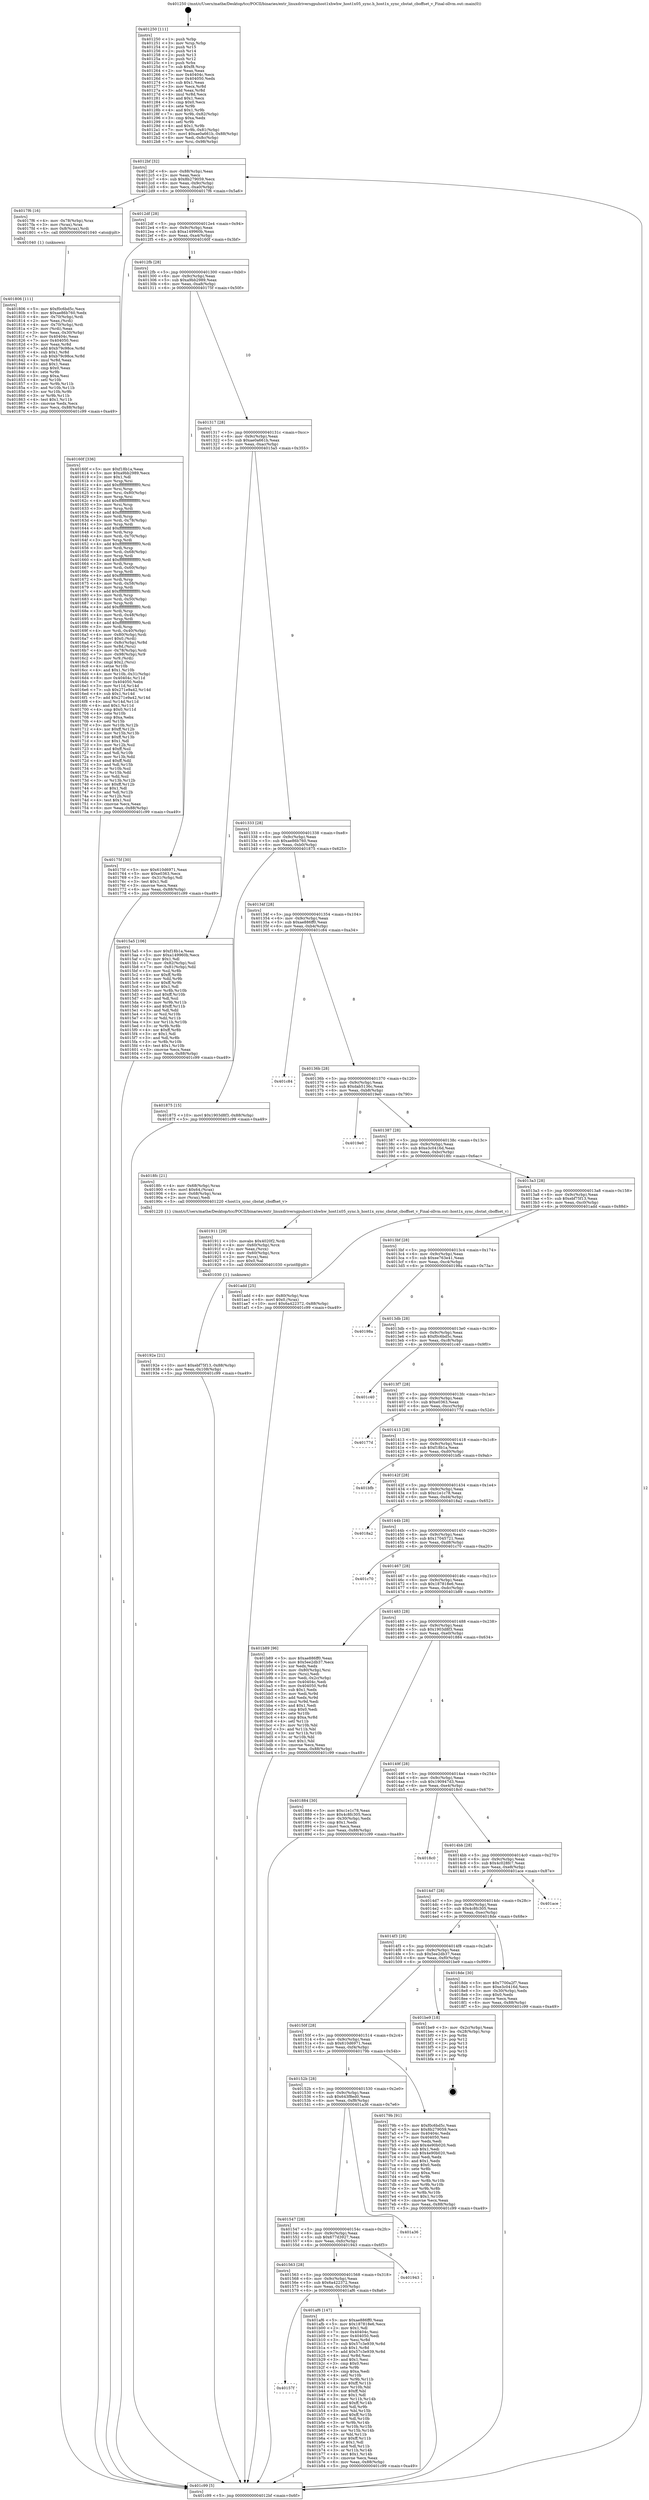 digraph "0x401250" {
  label = "0x401250 (/mnt/c/Users/mathe/Desktop/tcc/POCII/binaries/extr_linuxdriversgpuhost1xhwhw_host1x05_sync.h_host1x_sync_cbstat_cboffset_v_Final-ollvm.out::main(0))"
  labelloc = "t"
  node[shape=record]

  Entry [label="",width=0.3,height=0.3,shape=circle,fillcolor=black,style=filled]
  "0x4012bf" [label="{
     0x4012bf [32]\l
     | [instrs]\l
     &nbsp;&nbsp;0x4012bf \<+6\>: mov -0x88(%rbp),%eax\l
     &nbsp;&nbsp;0x4012c5 \<+2\>: mov %eax,%ecx\l
     &nbsp;&nbsp;0x4012c7 \<+6\>: sub $0x8b279059,%ecx\l
     &nbsp;&nbsp;0x4012cd \<+6\>: mov %eax,-0x9c(%rbp)\l
     &nbsp;&nbsp;0x4012d3 \<+6\>: mov %ecx,-0xa0(%rbp)\l
     &nbsp;&nbsp;0x4012d9 \<+6\>: je 00000000004017f6 \<main+0x5a6\>\l
  }"]
  "0x4017f6" [label="{
     0x4017f6 [16]\l
     | [instrs]\l
     &nbsp;&nbsp;0x4017f6 \<+4\>: mov -0x78(%rbp),%rax\l
     &nbsp;&nbsp;0x4017fa \<+3\>: mov (%rax),%rax\l
     &nbsp;&nbsp;0x4017fd \<+4\>: mov 0x8(%rax),%rdi\l
     &nbsp;&nbsp;0x401801 \<+5\>: call 0000000000401040 \<atoi@plt\>\l
     | [calls]\l
     &nbsp;&nbsp;0x401040 \{1\} (unknown)\l
  }"]
  "0x4012df" [label="{
     0x4012df [28]\l
     | [instrs]\l
     &nbsp;&nbsp;0x4012df \<+5\>: jmp 00000000004012e4 \<main+0x94\>\l
     &nbsp;&nbsp;0x4012e4 \<+6\>: mov -0x9c(%rbp),%eax\l
     &nbsp;&nbsp;0x4012ea \<+5\>: sub $0xa149960b,%eax\l
     &nbsp;&nbsp;0x4012ef \<+6\>: mov %eax,-0xa4(%rbp)\l
     &nbsp;&nbsp;0x4012f5 \<+6\>: je 000000000040160f \<main+0x3bf\>\l
  }"]
  Exit [label="",width=0.3,height=0.3,shape=circle,fillcolor=black,style=filled,peripheries=2]
  "0x40160f" [label="{
     0x40160f [336]\l
     | [instrs]\l
     &nbsp;&nbsp;0x40160f \<+5\>: mov $0xf18b1a,%eax\l
     &nbsp;&nbsp;0x401614 \<+5\>: mov $0xa9bb2989,%ecx\l
     &nbsp;&nbsp;0x401619 \<+2\>: mov $0x1,%dl\l
     &nbsp;&nbsp;0x40161b \<+3\>: mov %rsp,%rsi\l
     &nbsp;&nbsp;0x40161e \<+4\>: add $0xfffffffffffffff0,%rsi\l
     &nbsp;&nbsp;0x401622 \<+3\>: mov %rsi,%rsp\l
     &nbsp;&nbsp;0x401625 \<+4\>: mov %rsi,-0x80(%rbp)\l
     &nbsp;&nbsp;0x401629 \<+3\>: mov %rsp,%rsi\l
     &nbsp;&nbsp;0x40162c \<+4\>: add $0xfffffffffffffff0,%rsi\l
     &nbsp;&nbsp;0x401630 \<+3\>: mov %rsi,%rsp\l
     &nbsp;&nbsp;0x401633 \<+3\>: mov %rsp,%rdi\l
     &nbsp;&nbsp;0x401636 \<+4\>: add $0xfffffffffffffff0,%rdi\l
     &nbsp;&nbsp;0x40163a \<+3\>: mov %rdi,%rsp\l
     &nbsp;&nbsp;0x40163d \<+4\>: mov %rdi,-0x78(%rbp)\l
     &nbsp;&nbsp;0x401641 \<+3\>: mov %rsp,%rdi\l
     &nbsp;&nbsp;0x401644 \<+4\>: add $0xfffffffffffffff0,%rdi\l
     &nbsp;&nbsp;0x401648 \<+3\>: mov %rdi,%rsp\l
     &nbsp;&nbsp;0x40164b \<+4\>: mov %rdi,-0x70(%rbp)\l
     &nbsp;&nbsp;0x40164f \<+3\>: mov %rsp,%rdi\l
     &nbsp;&nbsp;0x401652 \<+4\>: add $0xfffffffffffffff0,%rdi\l
     &nbsp;&nbsp;0x401656 \<+3\>: mov %rdi,%rsp\l
     &nbsp;&nbsp;0x401659 \<+4\>: mov %rdi,-0x68(%rbp)\l
     &nbsp;&nbsp;0x40165d \<+3\>: mov %rsp,%rdi\l
     &nbsp;&nbsp;0x401660 \<+4\>: add $0xfffffffffffffff0,%rdi\l
     &nbsp;&nbsp;0x401664 \<+3\>: mov %rdi,%rsp\l
     &nbsp;&nbsp;0x401667 \<+4\>: mov %rdi,-0x60(%rbp)\l
     &nbsp;&nbsp;0x40166b \<+3\>: mov %rsp,%rdi\l
     &nbsp;&nbsp;0x40166e \<+4\>: add $0xfffffffffffffff0,%rdi\l
     &nbsp;&nbsp;0x401672 \<+3\>: mov %rdi,%rsp\l
     &nbsp;&nbsp;0x401675 \<+4\>: mov %rdi,-0x58(%rbp)\l
     &nbsp;&nbsp;0x401679 \<+3\>: mov %rsp,%rdi\l
     &nbsp;&nbsp;0x40167c \<+4\>: add $0xfffffffffffffff0,%rdi\l
     &nbsp;&nbsp;0x401680 \<+3\>: mov %rdi,%rsp\l
     &nbsp;&nbsp;0x401683 \<+4\>: mov %rdi,-0x50(%rbp)\l
     &nbsp;&nbsp;0x401687 \<+3\>: mov %rsp,%rdi\l
     &nbsp;&nbsp;0x40168a \<+4\>: add $0xfffffffffffffff0,%rdi\l
     &nbsp;&nbsp;0x40168e \<+3\>: mov %rdi,%rsp\l
     &nbsp;&nbsp;0x401691 \<+4\>: mov %rdi,-0x48(%rbp)\l
     &nbsp;&nbsp;0x401695 \<+3\>: mov %rsp,%rdi\l
     &nbsp;&nbsp;0x401698 \<+4\>: add $0xfffffffffffffff0,%rdi\l
     &nbsp;&nbsp;0x40169c \<+3\>: mov %rdi,%rsp\l
     &nbsp;&nbsp;0x40169f \<+4\>: mov %rdi,-0x40(%rbp)\l
     &nbsp;&nbsp;0x4016a3 \<+4\>: mov -0x80(%rbp),%rdi\l
     &nbsp;&nbsp;0x4016a7 \<+6\>: movl $0x0,(%rdi)\l
     &nbsp;&nbsp;0x4016ad \<+7\>: mov -0x8c(%rbp),%r8d\l
     &nbsp;&nbsp;0x4016b4 \<+3\>: mov %r8d,(%rsi)\l
     &nbsp;&nbsp;0x4016b7 \<+4\>: mov -0x78(%rbp),%rdi\l
     &nbsp;&nbsp;0x4016bb \<+7\>: mov -0x98(%rbp),%r9\l
     &nbsp;&nbsp;0x4016c2 \<+3\>: mov %r9,(%rdi)\l
     &nbsp;&nbsp;0x4016c5 \<+3\>: cmpl $0x2,(%rsi)\l
     &nbsp;&nbsp;0x4016c8 \<+4\>: setne %r10b\l
     &nbsp;&nbsp;0x4016cc \<+4\>: and $0x1,%r10b\l
     &nbsp;&nbsp;0x4016d0 \<+4\>: mov %r10b,-0x31(%rbp)\l
     &nbsp;&nbsp;0x4016d4 \<+8\>: mov 0x40404c,%r11d\l
     &nbsp;&nbsp;0x4016dc \<+7\>: mov 0x404050,%ebx\l
     &nbsp;&nbsp;0x4016e3 \<+3\>: mov %r11d,%r14d\l
     &nbsp;&nbsp;0x4016e6 \<+7\>: sub $0x271e9a42,%r14d\l
     &nbsp;&nbsp;0x4016ed \<+4\>: sub $0x1,%r14d\l
     &nbsp;&nbsp;0x4016f1 \<+7\>: add $0x271e9a42,%r14d\l
     &nbsp;&nbsp;0x4016f8 \<+4\>: imul %r14d,%r11d\l
     &nbsp;&nbsp;0x4016fc \<+4\>: and $0x1,%r11d\l
     &nbsp;&nbsp;0x401700 \<+4\>: cmp $0x0,%r11d\l
     &nbsp;&nbsp;0x401704 \<+4\>: sete %r10b\l
     &nbsp;&nbsp;0x401708 \<+3\>: cmp $0xa,%ebx\l
     &nbsp;&nbsp;0x40170b \<+4\>: setl %r15b\l
     &nbsp;&nbsp;0x40170f \<+3\>: mov %r10b,%r12b\l
     &nbsp;&nbsp;0x401712 \<+4\>: xor $0xff,%r12b\l
     &nbsp;&nbsp;0x401716 \<+3\>: mov %r15b,%r13b\l
     &nbsp;&nbsp;0x401719 \<+4\>: xor $0xff,%r13b\l
     &nbsp;&nbsp;0x40171d \<+3\>: xor $0x1,%dl\l
     &nbsp;&nbsp;0x401720 \<+3\>: mov %r12b,%sil\l
     &nbsp;&nbsp;0x401723 \<+4\>: and $0xff,%sil\l
     &nbsp;&nbsp;0x401727 \<+3\>: and %dl,%r10b\l
     &nbsp;&nbsp;0x40172a \<+3\>: mov %r13b,%dil\l
     &nbsp;&nbsp;0x40172d \<+4\>: and $0xff,%dil\l
     &nbsp;&nbsp;0x401731 \<+3\>: and %dl,%r15b\l
     &nbsp;&nbsp;0x401734 \<+3\>: or %r10b,%sil\l
     &nbsp;&nbsp;0x401737 \<+3\>: or %r15b,%dil\l
     &nbsp;&nbsp;0x40173a \<+3\>: xor %dil,%sil\l
     &nbsp;&nbsp;0x40173d \<+3\>: or %r13b,%r12b\l
     &nbsp;&nbsp;0x401740 \<+4\>: xor $0xff,%r12b\l
     &nbsp;&nbsp;0x401744 \<+3\>: or $0x1,%dl\l
     &nbsp;&nbsp;0x401747 \<+3\>: and %dl,%r12b\l
     &nbsp;&nbsp;0x40174a \<+3\>: or %r12b,%sil\l
     &nbsp;&nbsp;0x40174d \<+4\>: test $0x1,%sil\l
     &nbsp;&nbsp;0x401751 \<+3\>: cmovne %ecx,%eax\l
     &nbsp;&nbsp;0x401754 \<+6\>: mov %eax,-0x88(%rbp)\l
     &nbsp;&nbsp;0x40175a \<+5\>: jmp 0000000000401c99 \<main+0xa49\>\l
  }"]
  "0x4012fb" [label="{
     0x4012fb [28]\l
     | [instrs]\l
     &nbsp;&nbsp;0x4012fb \<+5\>: jmp 0000000000401300 \<main+0xb0\>\l
     &nbsp;&nbsp;0x401300 \<+6\>: mov -0x9c(%rbp),%eax\l
     &nbsp;&nbsp;0x401306 \<+5\>: sub $0xa9bb2989,%eax\l
     &nbsp;&nbsp;0x40130b \<+6\>: mov %eax,-0xa8(%rbp)\l
     &nbsp;&nbsp;0x401311 \<+6\>: je 000000000040175f \<main+0x50f\>\l
  }"]
  "0x40157f" [label="{
     0x40157f\l
  }", style=dashed]
  "0x40175f" [label="{
     0x40175f [30]\l
     | [instrs]\l
     &nbsp;&nbsp;0x40175f \<+5\>: mov $0x610d6971,%eax\l
     &nbsp;&nbsp;0x401764 \<+5\>: mov $0xe0363,%ecx\l
     &nbsp;&nbsp;0x401769 \<+3\>: mov -0x31(%rbp),%dl\l
     &nbsp;&nbsp;0x40176c \<+3\>: test $0x1,%dl\l
     &nbsp;&nbsp;0x40176f \<+3\>: cmovne %ecx,%eax\l
     &nbsp;&nbsp;0x401772 \<+6\>: mov %eax,-0x88(%rbp)\l
     &nbsp;&nbsp;0x401778 \<+5\>: jmp 0000000000401c99 \<main+0xa49\>\l
  }"]
  "0x401317" [label="{
     0x401317 [28]\l
     | [instrs]\l
     &nbsp;&nbsp;0x401317 \<+5\>: jmp 000000000040131c \<main+0xcc\>\l
     &nbsp;&nbsp;0x40131c \<+6\>: mov -0x9c(%rbp),%eax\l
     &nbsp;&nbsp;0x401322 \<+5\>: sub $0xae0a661b,%eax\l
     &nbsp;&nbsp;0x401327 \<+6\>: mov %eax,-0xac(%rbp)\l
     &nbsp;&nbsp;0x40132d \<+6\>: je 00000000004015a5 \<main+0x355\>\l
  }"]
  "0x401af6" [label="{
     0x401af6 [147]\l
     | [instrs]\l
     &nbsp;&nbsp;0x401af6 \<+5\>: mov $0xae886ff0,%eax\l
     &nbsp;&nbsp;0x401afb \<+5\>: mov $0x187818e6,%ecx\l
     &nbsp;&nbsp;0x401b00 \<+2\>: mov $0x1,%dl\l
     &nbsp;&nbsp;0x401b02 \<+7\>: mov 0x40404c,%esi\l
     &nbsp;&nbsp;0x401b09 \<+7\>: mov 0x404050,%edi\l
     &nbsp;&nbsp;0x401b10 \<+3\>: mov %esi,%r8d\l
     &nbsp;&nbsp;0x401b13 \<+7\>: sub $0x57c3e939,%r8d\l
     &nbsp;&nbsp;0x401b1a \<+4\>: sub $0x1,%r8d\l
     &nbsp;&nbsp;0x401b1e \<+7\>: add $0x57c3e939,%r8d\l
     &nbsp;&nbsp;0x401b25 \<+4\>: imul %r8d,%esi\l
     &nbsp;&nbsp;0x401b29 \<+3\>: and $0x1,%esi\l
     &nbsp;&nbsp;0x401b2c \<+3\>: cmp $0x0,%esi\l
     &nbsp;&nbsp;0x401b2f \<+4\>: sete %r9b\l
     &nbsp;&nbsp;0x401b33 \<+3\>: cmp $0xa,%edi\l
     &nbsp;&nbsp;0x401b36 \<+4\>: setl %r10b\l
     &nbsp;&nbsp;0x401b3a \<+3\>: mov %r9b,%r11b\l
     &nbsp;&nbsp;0x401b3d \<+4\>: xor $0xff,%r11b\l
     &nbsp;&nbsp;0x401b41 \<+3\>: mov %r10b,%bl\l
     &nbsp;&nbsp;0x401b44 \<+3\>: xor $0xff,%bl\l
     &nbsp;&nbsp;0x401b47 \<+3\>: xor $0x1,%dl\l
     &nbsp;&nbsp;0x401b4a \<+3\>: mov %r11b,%r14b\l
     &nbsp;&nbsp;0x401b4d \<+4\>: and $0xff,%r14b\l
     &nbsp;&nbsp;0x401b51 \<+3\>: and %dl,%r9b\l
     &nbsp;&nbsp;0x401b54 \<+3\>: mov %bl,%r15b\l
     &nbsp;&nbsp;0x401b57 \<+4\>: and $0xff,%r15b\l
     &nbsp;&nbsp;0x401b5b \<+3\>: and %dl,%r10b\l
     &nbsp;&nbsp;0x401b5e \<+3\>: or %r9b,%r14b\l
     &nbsp;&nbsp;0x401b61 \<+3\>: or %r10b,%r15b\l
     &nbsp;&nbsp;0x401b64 \<+3\>: xor %r15b,%r14b\l
     &nbsp;&nbsp;0x401b67 \<+3\>: or %bl,%r11b\l
     &nbsp;&nbsp;0x401b6a \<+4\>: xor $0xff,%r11b\l
     &nbsp;&nbsp;0x401b6e \<+3\>: or $0x1,%dl\l
     &nbsp;&nbsp;0x401b71 \<+3\>: and %dl,%r11b\l
     &nbsp;&nbsp;0x401b74 \<+3\>: or %r11b,%r14b\l
     &nbsp;&nbsp;0x401b77 \<+4\>: test $0x1,%r14b\l
     &nbsp;&nbsp;0x401b7b \<+3\>: cmovne %ecx,%eax\l
     &nbsp;&nbsp;0x401b7e \<+6\>: mov %eax,-0x88(%rbp)\l
     &nbsp;&nbsp;0x401b84 \<+5\>: jmp 0000000000401c99 \<main+0xa49\>\l
  }"]
  "0x4015a5" [label="{
     0x4015a5 [106]\l
     | [instrs]\l
     &nbsp;&nbsp;0x4015a5 \<+5\>: mov $0xf18b1a,%eax\l
     &nbsp;&nbsp;0x4015aa \<+5\>: mov $0xa149960b,%ecx\l
     &nbsp;&nbsp;0x4015af \<+2\>: mov $0x1,%dl\l
     &nbsp;&nbsp;0x4015b1 \<+7\>: mov -0x82(%rbp),%sil\l
     &nbsp;&nbsp;0x4015b8 \<+7\>: mov -0x81(%rbp),%dil\l
     &nbsp;&nbsp;0x4015bf \<+3\>: mov %sil,%r8b\l
     &nbsp;&nbsp;0x4015c2 \<+4\>: xor $0xff,%r8b\l
     &nbsp;&nbsp;0x4015c6 \<+3\>: mov %dil,%r9b\l
     &nbsp;&nbsp;0x4015c9 \<+4\>: xor $0xff,%r9b\l
     &nbsp;&nbsp;0x4015cd \<+3\>: xor $0x1,%dl\l
     &nbsp;&nbsp;0x4015d0 \<+3\>: mov %r8b,%r10b\l
     &nbsp;&nbsp;0x4015d3 \<+4\>: and $0xff,%r10b\l
     &nbsp;&nbsp;0x4015d7 \<+3\>: and %dl,%sil\l
     &nbsp;&nbsp;0x4015da \<+3\>: mov %r9b,%r11b\l
     &nbsp;&nbsp;0x4015dd \<+4\>: and $0xff,%r11b\l
     &nbsp;&nbsp;0x4015e1 \<+3\>: and %dl,%dil\l
     &nbsp;&nbsp;0x4015e4 \<+3\>: or %sil,%r10b\l
     &nbsp;&nbsp;0x4015e7 \<+3\>: or %dil,%r11b\l
     &nbsp;&nbsp;0x4015ea \<+3\>: xor %r11b,%r10b\l
     &nbsp;&nbsp;0x4015ed \<+3\>: or %r9b,%r8b\l
     &nbsp;&nbsp;0x4015f0 \<+4\>: xor $0xff,%r8b\l
     &nbsp;&nbsp;0x4015f4 \<+3\>: or $0x1,%dl\l
     &nbsp;&nbsp;0x4015f7 \<+3\>: and %dl,%r8b\l
     &nbsp;&nbsp;0x4015fa \<+3\>: or %r8b,%r10b\l
     &nbsp;&nbsp;0x4015fd \<+4\>: test $0x1,%r10b\l
     &nbsp;&nbsp;0x401601 \<+3\>: cmovne %ecx,%eax\l
     &nbsp;&nbsp;0x401604 \<+6\>: mov %eax,-0x88(%rbp)\l
     &nbsp;&nbsp;0x40160a \<+5\>: jmp 0000000000401c99 \<main+0xa49\>\l
  }"]
  "0x401333" [label="{
     0x401333 [28]\l
     | [instrs]\l
     &nbsp;&nbsp;0x401333 \<+5\>: jmp 0000000000401338 \<main+0xe8\>\l
     &nbsp;&nbsp;0x401338 \<+6\>: mov -0x9c(%rbp),%eax\l
     &nbsp;&nbsp;0x40133e \<+5\>: sub $0xae86b760,%eax\l
     &nbsp;&nbsp;0x401343 \<+6\>: mov %eax,-0xb0(%rbp)\l
     &nbsp;&nbsp;0x401349 \<+6\>: je 0000000000401875 \<main+0x625\>\l
  }"]
  "0x401c99" [label="{
     0x401c99 [5]\l
     | [instrs]\l
     &nbsp;&nbsp;0x401c99 \<+5\>: jmp 00000000004012bf \<main+0x6f\>\l
  }"]
  "0x401250" [label="{
     0x401250 [111]\l
     | [instrs]\l
     &nbsp;&nbsp;0x401250 \<+1\>: push %rbp\l
     &nbsp;&nbsp;0x401251 \<+3\>: mov %rsp,%rbp\l
     &nbsp;&nbsp;0x401254 \<+2\>: push %r15\l
     &nbsp;&nbsp;0x401256 \<+2\>: push %r14\l
     &nbsp;&nbsp;0x401258 \<+2\>: push %r13\l
     &nbsp;&nbsp;0x40125a \<+2\>: push %r12\l
     &nbsp;&nbsp;0x40125c \<+1\>: push %rbx\l
     &nbsp;&nbsp;0x40125d \<+7\>: sub $0xf8,%rsp\l
     &nbsp;&nbsp;0x401264 \<+2\>: xor %eax,%eax\l
     &nbsp;&nbsp;0x401266 \<+7\>: mov 0x40404c,%ecx\l
     &nbsp;&nbsp;0x40126d \<+7\>: mov 0x404050,%edx\l
     &nbsp;&nbsp;0x401274 \<+3\>: sub $0x1,%eax\l
     &nbsp;&nbsp;0x401277 \<+3\>: mov %ecx,%r8d\l
     &nbsp;&nbsp;0x40127a \<+3\>: add %eax,%r8d\l
     &nbsp;&nbsp;0x40127d \<+4\>: imul %r8d,%ecx\l
     &nbsp;&nbsp;0x401281 \<+3\>: and $0x1,%ecx\l
     &nbsp;&nbsp;0x401284 \<+3\>: cmp $0x0,%ecx\l
     &nbsp;&nbsp;0x401287 \<+4\>: sete %r9b\l
     &nbsp;&nbsp;0x40128b \<+4\>: and $0x1,%r9b\l
     &nbsp;&nbsp;0x40128f \<+7\>: mov %r9b,-0x82(%rbp)\l
     &nbsp;&nbsp;0x401296 \<+3\>: cmp $0xa,%edx\l
     &nbsp;&nbsp;0x401299 \<+4\>: setl %r9b\l
     &nbsp;&nbsp;0x40129d \<+4\>: and $0x1,%r9b\l
     &nbsp;&nbsp;0x4012a1 \<+7\>: mov %r9b,-0x81(%rbp)\l
     &nbsp;&nbsp;0x4012a8 \<+10\>: movl $0xae0a661b,-0x88(%rbp)\l
     &nbsp;&nbsp;0x4012b2 \<+6\>: mov %edi,-0x8c(%rbp)\l
     &nbsp;&nbsp;0x4012b8 \<+7\>: mov %rsi,-0x98(%rbp)\l
  }"]
  "0x401563" [label="{
     0x401563 [28]\l
     | [instrs]\l
     &nbsp;&nbsp;0x401563 \<+5\>: jmp 0000000000401568 \<main+0x318\>\l
     &nbsp;&nbsp;0x401568 \<+6\>: mov -0x9c(%rbp),%eax\l
     &nbsp;&nbsp;0x40156e \<+5\>: sub $0x6a422372,%eax\l
     &nbsp;&nbsp;0x401573 \<+6\>: mov %eax,-0x100(%rbp)\l
     &nbsp;&nbsp;0x401579 \<+6\>: je 0000000000401af6 \<main+0x8a6\>\l
  }"]
  "0x401943" [label="{
     0x401943\l
  }", style=dashed]
  "0x401875" [label="{
     0x401875 [15]\l
     | [instrs]\l
     &nbsp;&nbsp;0x401875 \<+10\>: movl $0x1903d8f3,-0x88(%rbp)\l
     &nbsp;&nbsp;0x40187f \<+5\>: jmp 0000000000401c99 \<main+0xa49\>\l
  }"]
  "0x40134f" [label="{
     0x40134f [28]\l
     | [instrs]\l
     &nbsp;&nbsp;0x40134f \<+5\>: jmp 0000000000401354 \<main+0x104\>\l
     &nbsp;&nbsp;0x401354 \<+6\>: mov -0x9c(%rbp),%eax\l
     &nbsp;&nbsp;0x40135a \<+5\>: sub $0xae886ff0,%eax\l
     &nbsp;&nbsp;0x40135f \<+6\>: mov %eax,-0xb4(%rbp)\l
     &nbsp;&nbsp;0x401365 \<+6\>: je 0000000000401c84 \<main+0xa34\>\l
  }"]
  "0x401547" [label="{
     0x401547 [28]\l
     | [instrs]\l
     &nbsp;&nbsp;0x401547 \<+5\>: jmp 000000000040154c \<main+0x2fc\>\l
     &nbsp;&nbsp;0x40154c \<+6\>: mov -0x9c(%rbp),%eax\l
     &nbsp;&nbsp;0x401552 \<+5\>: sub $0x677d3927,%eax\l
     &nbsp;&nbsp;0x401557 \<+6\>: mov %eax,-0xfc(%rbp)\l
     &nbsp;&nbsp;0x40155d \<+6\>: je 0000000000401943 \<main+0x6f3\>\l
  }"]
  "0x401c84" [label="{
     0x401c84\l
  }", style=dashed]
  "0x40136b" [label="{
     0x40136b [28]\l
     | [instrs]\l
     &nbsp;&nbsp;0x40136b \<+5\>: jmp 0000000000401370 \<main+0x120\>\l
     &nbsp;&nbsp;0x401370 \<+6\>: mov -0x9c(%rbp),%eax\l
     &nbsp;&nbsp;0x401376 \<+5\>: sub $0xdab5136c,%eax\l
     &nbsp;&nbsp;0x40137b \<+6\>: mov %eax,-0xb8(%rbp)\l
     &nbsp;&nbsp;0x401381 \<+6\>: je 00000000004019e0 \<main+0x790\>\l
  }"]
  "0x401a36" [label="{
     0x401a36\l
  }", style=dashed]
  "0x4019e0" [label="{
     0x4019e0\l
  }", style=dashed]
  "0x401387" [label="{
     0x401387 [28]\l
     | [instrs]\l
     &nbsp;&nbsp;0x401387 \<+5\>: jmp 000000000040138c \<main+0x13c\>\l
     &nbsp;&nbsp;0x40138c \<+6\>: mov -0x9c(%rbp),%eax\l
     &nbsp;&nbsp;0x401392 \<+5\>: sub $0xe3c0416d,%eax\l
     &nbsp;&nbsp;0x401397 \<+6\>: mov %eax,-0xbc(%rbp)\l
     &nbsp;&nbsp;0x40139d \<+6\>: je 00000000004018fc \<main+0x6ac\>\l
  }"]
  "0x40192e" [label="{
     0x40192e [21]\l
     | [instrs]\l
     &nbsp;&nbsp;0x40192e \<+10\>: movl $0xebf75f13,-0x88(%rbp)\l
     &nbsp;&nbsp;0x401938 \<+6\>: mov %eax,-0x108(%rbp)\l
     &nbsp;&nbsp;0x40193e \<+5\>: jmp 0000000000401c99 \<main+0xa49\>\l
  }"]
  "0x4018fc" [label="{
     0x4018fc [21]\l
     | [instrs]\l
     &nbsp;&nbsp;0x4018fc \<+4\>: mov -0x68(%rbp),%rax\l
     &nbsp;&nbsp;0x401900 \<+6\>: movl $0x64,(%rax)\l
     &nbsp;&nbsp;0x401906 \<+4\>: mov -0x68(%rbp),%rax\l
     &nbsp;&nbsp;0x40190a \<+2\>: mov (%rax),%edi\l
     &nbsp;&nbsp;0x40190c \<+5\>: call 0000000000401220 \<host1x_sync_cbstat_cboffset_v\>\l
     | [calls]\l
     &nbsp;&nbsp;0x401220 \{1\} (/mnt/c/Users/mathe/Desktop/tcc/POCII/binaries/extr_linuxdriversgpuhost1xhwhw_host1x05_sync.h_host1x_sync_cbstat_cboffset_v_Final-ollvm.out::host1x_sync_cbstat_cboffset_v)\l
  }"]
  "0x4013a3" [label="{
     0x4013a3 [28]\l
     | [instrs]\l
     &nbsp;&nbsp;0x4013a3 \<+5\>: jmp 00000000004013a8 \<main+0x158\>\l
     &nbsp;&nbsp;0x4013a8 \<+6\>: mov -0x9c(%rbp),%eax\l
     &nbsp;&nbsp;0x4013ae \<+5\>: sub $0xebf75f13,%eax\l
     &nbsp;&nbsp;0x4013b3 \<+6\>: mov %eax,-0xc0(%rbp)\l
     &nbsp;&nbsp;0x4013b9 \<+6\>: je 0000000000401add \<main+0x88d\>\l
  }"]
  "0x401911" [label="{
     0x401911 [29]\l
     | [instrs]\l
     &nbsp;&nbsp;0x401911 \<+10\>: movabs $0x4020f2,%rdi\l
     &nbsp;&nbsp;0x40191b \<+4\>: mov -0x60(%rbp),%rcx\l
     &nbsp;&nbsp;0x40191f \<+2\>: mov %eax,(%rcx)\l
     &nbsp;&nbsp;0x401921 \<+4\>: mov -0x60(%rbp),%rcx\l
     &nbsp;&nbsp;0x401925 \<+2\>: mov (%rcx),%esi\l
     &nbsp;&nbsp;0x401927 \<+2\>: mov $0x0,%al\l
     &nbsp;&nbsp;0x401929 \<+5\>: call 0000000000401030 \<printf@plt\>\l
     | [calls]\l
     &nbsp;&nbsp;0x401030 \{1\} (unknown)\l
  }"]
  "0x401add" [label="{
     0x401add [25]\l
     | [instrs]\l
     &nbsp;&nbsp;0x401add \<+4\>: mov -0x80(%rbp),%rax\l
     &nbsp;&nbsp;0x401ae1 \<+6\>: movl $0x0,(%rax)\l
     &nbsp;&nbsp;0x401ae7 \<+10\>: movl $0x6a422372,-0x88(%rbp)\l
     &nbsp;&nbsp;0x401af1 \<+5\>: jmp 0000000000401c99 \<main+0xa49\>\l
  }"]
  "0x4013bf" [label="{
     0x4013bf [28]\l
     | [instrs]\l
     &nbsp;&nbsp;0x4013bf \<+5\>: jmp 00000000004013c4 \<main+0x174\>\l
     &nbsp;&nbsp;0x4013c4 \<+6\>: mov -0x9c(%rbp),%eax\l
     &nbsp;&nbsp;0x4013ca \<+5\>: sub $0xee763e41,%eax\l
     &nbsp;&nbsp;0x4013cf \<+6\>: mov %eax,-0xc4(%rbp)\l
     &nbsp;&nbsp;0x4013d5 \<+6\>: je 000000000040198a \<main+0x73a\>\l
  }"]
  "0x401806" [label="{
     0x401806 [111]\l
     | [instrs]\l
     &nbsp;&nbsp;0x401806 \<+5\>: mov $0xf0c6bd5c,%ecx\l
     &nbsp;&nbsp;0x40180b \<+5\>: mov $0xae86b760,%edx\l
     &nbsp;&nbsp;0x401810 \<+4\>: mov -0x70(%rbp),%rdi\l
     &nbsp;&nbsp;0x401814 \<+2\>: mov %eax,(%rdi)\l
     &nbsp;&nbsp;0x401816 \<+4\>: mov -0x70(%rbp),%rdi\l
     &nbsp;&nbsp;0x40181a \<+2\>: mov (%rdi),%eax\l
     &nbsp;&nbsp;0x40181c \<+3\>: mov %eax,-0x30(%rbp)\l
     &nbsp;&nbsp;0x40181f \<+7\>: mov 0x40404c,%eax\l
     &nbsp;&nbsp;0x401826 \<+7\>: mov 0x404050,%esi\l
     &nbsp;&nbsp;0x40182d \<+3\>: mov %eax,%r8d\l
     &nbsp;&nbsp;0x401830 \<+7\>: add $0xb79c98ce,%r8d\l
     &nbsp;&nbsp;0x401837 \<+4\>: sub $0x1,%r8d\l
     &nbsp;&nbsp;0x40183b \<+7\>: sub $0xb79c98ce,%r8d\l
     &nbsp;&nbsp;0x401842 \<+4\>: imul %r8d,%eax\l
     &nbsp;&nbsp;0x401846 \<+3\>: and $0x1,%eax\l
     &nbsp;&nbsp;0x401849 \<+3\>: cmp $0x0,%eax\l
     &nbsp;&nbsp;0x40184c \<+4\>: sete %r9b\l
     &nbsp;&nbsp;0x401850 \<+3\>: cmp $0xa,%esi\l
     &nbsp;&nbsp;0x401853 \<+4\>: setl %r10b\l
     &nbsp;&nbsp;0x401857 \<+3\>: mov %r9b,%r11b\l
     &nbsp;&nbsp;0x40185a \<+3\>: and %r10b,%r11b\l
     &nbsp;&nbsp;0x40185d \<+3\>: xor %r10b,%r9b\l
     &nbsp;&nbsp;0x401860 \<+3\>: or %r9b,%r11b\l
     &nbsp;&nbsp;0x401863 \<+4\>: test $0x1,%r11b\l
     &nbsp;&nbsp;0x401867 \<+3\>: cmovne %edx,%ecx\l
     &nbsp;&nbsp;0x40186a \<+6\>: mov %ecx,-0x88(%rbp)\l
     &nbsp;&nbsp;0x401870 \<+5\>: jmp 0000000000401c99 \<main+0xa49\>\l
  }"]
  "0x40198a" [label="{
     0x40198a\l
  }", style=dashed]
  "0x4013db" [label="{
     0x4013db [28]\l
     | [instrs]\l
     &nbsp;&nbsp;0x4013db \<+5\>: jmp 00000000004013e0 \<main+0x190\>\l
     &nbsp;&nbsp;0x4013e0 \<+6\>: mov -0x9c(%rbp),%eax\l
     &nbsp;&nbsp;0x4013e6 \<+5\>: sub $0xf0c6bd5c,%eax\l
     &nbsp;&nbsp;0x4013eb \<+6\>: mov %eax,-0xc8(%rbp)\l
     &nbsp;&nbsp;0x4013f1 \<+6\>: je 0000000000401c40 \<main+0x9f0\>\l
  }"]
  "0x40152b" [label="{
     0x40152b [28]\l
     | [instrs]\l
     &nbsp;&nbsp;0x40152b \<+5\>: jmp 0000000000401530 \<main+0x2e0\>\l
     &nbsp;&nbsp;0x401530 \<+6\>: mov -0x9c(%rbp),%eax\l
     &nbsp;&nbsp;0x401536 \<+5\>: sub $0x643f8ed0,%eax\l
     &nbsp;&nbsp;0x40153b \<+6\>: mov %eax,-0xf8(%rbp)\l
     &nbsp;&nbsp;0x401541 \<+6\>: je 0000000000401a36 \<main+0x7e6\>\l
  }"]
  "0x401c40" [label="{
     0x401c40\l
  }", style=dashed]
  "0x4013f7" [label="{
     0x4013f7 [28]\l
     | [instrs]\l
     &nbsp;&nbsp;0x4013f7 \<+5\>: jmp 00000000004013fc \<main+0x1ac\>\l
     &nbsp;&nbsp;0x4013fc \<+6\>: mov -0x9c(%rbp),%eax\l
     &nbsp;&nbsp;0x401402 \<+5\>: sub $0xe0363,%eax\l
     &nbsp;&nbsp;0x401407 \<+6\>: mov %eax,-0xcc(%rbp)\l
     &nbsp;&nbsp;0x40140d \<+6\>: je 000000000040177d \<main+0x52d\>\l
  }"]
  "0x40179b" [label="{
     0x40179b [91]\l
     | [instrs]\l
     &nbsp;&nbsp;0x40179b \<+5\>: mov $0xf0c6bd5c,%eax\l
     &nbsp;&nbsp;0x4017a0 \<+5\>: mov $0x8b279059,%ecx\l
     &nbsp;&nbsp;0x4017a5 \<+7\>: mov 0x40404c,%edx\l
     &nbsp;&nbsp;0x4017ac \<+7\>: mov 0x404050,%esi\l
     &nbsp;&nbsp;0x4017b3 \<+2\>: mov %edx,%edi\l
     &nbsp;&nbsp;0x4017b5 \<+6\>: add $0x4e90b020,%edi\l
     &nbsp;&nbsp;0x4017bb \<+3\>: sub $0x1,%edi\l
     &nbsp;&nbsp;0x4017be \<+6\>: sub $0x4e90b020,%edi\l
     &nbsp;&nbsp;0x4017c4 \<+3\>: imul %edi,%edx\l
     &nbsp;&nbsp;0x4017c7 \<+3\>: and $0x1,%edx\l
     &nbsp;&nbsp;0x4017ca \<+3\>: cmp $0x0,%edx\l
     &nbsp;&nbsp;0x4017cd \<+4\>: sete %r8b\l
     &nbsp;&nbsp;0x4017d1 \<+3\>: cmp $0xa,%esi\l
     &nbsp;&nbsp;0x4017d4 \<+4\>: setl %r9b\l
     &nbsp;&nbsp;0x4017d8 \<+3\>: mov %r8b,%r10b\l
     &nbsp;&nbsp;0x4017db \<+3\>: and %r9b,%r10b\l
     &nbsp;&nbsp;0x4017de \<+3\>: xor %r9b,%r8b\l
     &nbsp;&nbsp;0x4017e1 \<+3\>: or %r8b,%r10b\l
     &nbsp;&nbsp;0x4017e4 \<+4\>: test $0x1,%r10b\l
     &nbsp;&nbsp;0x4017e8 \<+3\>: cmovne %ecx,%eax\l
     &nbsp;&nbsp;0x4017eb \<+6\>: mov %eax,-0x88(%rbp)\l
     &nbsp;&nbsp;0x4017f1 \<+5\>: jmp 0000000000401c99 \<main+0xa49\>\l
  }"]
  "0x40177d" [label="{
     0x40177d\l
  }", style=dashed]
  "0x401413" [label="{
     0x401413 [28]\l
     | [instrs]\l
     &nbsp;&nbsp;0x401413 \<+5\>: jmp 0000000000401418 \<main+0x1c8\>\l
     &nbsp;&nbsp;0x401418 \<+6\>: mov -0x9c(%rbp),%eax\l
     &nbsp;&nbsp;0x40141e \<+5\>: sub $0xf18b1a,%eax\l
     &nbsp;&nbsp;0x401423 \<+6\>: mov %eax,-0xd0(%rbp)\l
     &nbsp;&nbsp;0x401429 \<+6\>: je 0000000000401bfb \<main+0x9ab\>\l
  }"]
  "0x40150f" [label="{
     0x40150f [28]\l
     | [instrs]\l
     &nbsp;&nbsp;0x40150f \<+5\>: jmp 0000000000401514 \<main+0x2c4\>\l
     &nbsp;&nbsp;0x401514 \<+6\>: mov -0x9c(%rbp),%eax\l
     &nbsp;&nbsp;0x40151a \<+5\>: sub $0x610d6971,%eax\l
     &nbsp;&nbsp;0x40151f \<+6\>: mov %eax,-0xf4(%rbp)\l
     &nbsp;&nbsp;0x401525 \<+6\>: je 000000000040179b \<main+0x54b\>\l
  }"]
  "0x401bfb" [label="{
     0x401bfb\l
  }", style=dashed]
  "0x40142f" [label="{
     0x40142f [28]\l
     | [instrs]\l
     &nbsp;&nbsp;0x40142f \<+5\>: jmp 0000000000401434 \<main+0x1e4\>\l
     &nbsp;&nbsp;0x401434 \<+6\>: mov -0x9c(%rbp),%eax\l
     &nbsp;&nbsp;0x40143a \<+5\>: sub $0xc1e1c78,%eax\l
     &nbsp;&nbsp;0x40143f \<+6\>: mov %eax,-0xd4(%rbp)\l
     &nbsp;&nbsp;0x401445 \<+6\>: je 00000000004018a2 \<main+0x652\>\l
  }"]
  "0x401be9" [label="{
     0x401be9 [18]\l
     | [instrs]\l
     &nbsp;&nbsp;0x401be9 \<+3\>: mov -0x2c(%rbp),%eax\l
     &nbsp;&nbsp;0x401bec \<+4\>: lea -0x28(%rbp),%rsp\l
     &nbsp;&nbsp;0x401bf0 \<+1\>: pop %rbx\l
     &nbsp;&nbsp;0x401bf1 \<+2\>: pop %r12\l
     &nbsp;&nbsp;0x401bf3 \<+2\>: pop %r13\l
     &nbsp;&nbsp;0x401bf5 \<+2\>: pop %r14\l
     &nbsp;&nbsp;0x401bf7 \<+2\>: pop %r15\l
     &nbsp;&nbsp;0x401bf9 \<+1\>: pop %rbp\l
     &nbsp;&nbsp;0x401bfa \<+1\>: ret\l
  }"]
  "0x4018a2" [label="{
     0x4018a2\l
  }", style=dashed]
  "0x40144b" [label="{
     0x40144b [28]\l
     | [instrs]\l
     &nbsp;&nbsp;0x40144b \<+5\>: jmp 0000000000401450 \<main+0x200\>\l
     &nbsp;&nbsp;0x401450 \<+6\>: mov -0x9c(%rbp),%eax\l
     &nbsp;&nbsp;0x401456 \<+5\>: sub $0x17045721,%eax\l
     &nbsp;&nbsp;0x40145b \<+6\>: mov %eax,-0xd8(%rbp)\l
     &nbsp;&nbsp;0x401461 \<+6\>: je 0000000000401c70 \<main+0xa20\>\l
  }"]
  "0x4014f3" [label="{
     0x4014f3 [28]\l
     | [instrs]\l
     &nbsp;&nbsp;0x4014f3 \<+5\>: jmp 00000000004014f8 \<main+0x2a8\>\l
     &nbsp;&nbsp;0x4014f8 \<+6\>: mov -0x9c(%rbp),%eax\l
     &nbsp;&nbsp;0x4014fe \<+5\>: sub $0x5ee2db37,%eax\l
     &nbsp;&nbsp;0x401503 \<+6\>: mov %eax,-0xf0(%rbp)\l
     &nbsp;&nbsp;0x401509 \<+6\>: je 0000000000401be9 \<main+0x999\>\l
  }"]
  "0x401c70" [label="{
     0x401c70\l
  }", style=dashed]
  "0x401467" [label="{
     0x401467 [28]\l
     | [instrs]\l
     &nbsp;&nbsp;0x401467 \<+5\>: jmp 000000000040146c \<main+0x21c\>\l
     &nbsp;&nbsp;0x40146c \<+6\>: mov -0x9c(%rbp),%eax\l
     &nbsp;&nbsp;0x401472 \<+5\>: sub $0x187818e6,%eax\l
     &nbsp;&nbsp;0x401477 \<+6\>: mov %eax,-0xdc(%rbp)\l
     &nbsp;&nbsp;0x40147d \<+6\>: je 0000000000401b89 \<main+0x939\>\l
  }"]
  "0x4018de" [label="{
     0x4018de [30]\l
     | [instrs]\l
     &nbsp;&nbsp;0x4018de \<+5\>: mov $0x7700a2f7,%eax\l
     &nbsp;&nbsp;0x4018e3 \<+5\>: mov $0xe3c0416d,%ecx\l
     &nbsp;&nbsp;0x4018e8 \<+3\>: mov -0x30(%rbp),%edx\l
     &nbsp;&nbsp;0x4018eb \<+3\>: cmp $0x0,%edx\l
     &nbsp;&nbsp;0x4018ee \<+3\>: cmove %ecx,%eax\l
     &nbsp;&nbsp;0x4018f1 \<+6\>: mov %eax,-0x88(%rbp)\l
     &nbsp;&nbsp;0x4018f7 \<+5\>: jmp 0000000000401c99 \<main+0xa49\>\l
  }"]
  "0x401b89" [label="{
     0x401b89 [96]\l
     | [instrs]\l
     &nbsp;&nbsp;0x401b89 \<+5\>: mov $0xae886ff0,%eax\l
     &nbsp;&nbsp;0x401b8e \<+5\>: mov $0x5ee2db37,%ecx\l
     &nbsp;&nbsp;0x401b93 \<+2\>: xor %edx,%edx\l
     &nbsp;&nbsp;0x401b95 \<+4\>: mov -0x80(%rbp),%rsi\l
     &nbsp;&nbsp;0x401b99 \<+2\>: mov (%rsi),%edi\l
     &nbsp;&nbsp;0x401b9b \<+3\>: mov %edi,-0x2c(%rbp)\l
     &nbsp;&nbsp;0x401b9e \<+7\>: mov 0x40404c,%edi\l
     &nbsp;&nbsp;0x401ba5 \<+8\>: mov 0x404050,%r8d\l
     &nbsp;&nbsp;0x401bad \<+3\>: sub $0x1,%edx\l
     &nbsp;&nbsp;0x401bb0 \<+3\>: mov %edi,%r9d\l
     &nbsp;&nbsp;0x401bb3 \<+3\>: add %edx,%r9d\l
     &nbsp;&nbsp;0x401bb6 \<+4\>: imul %r9d,%edi\l
     &nbsp;&nbsp;0x401bba \<+3\>: and $0x1,%edi\l
     &nbsp;&nbsp;0x401bbd \<+3\>: cmp $0x0,%edi\l
     &nbsp;&nbsp;0x401bc0 \<+4\>: sete %r10b\l
     &nbsp;&nbsp;0x401bc4 \<+4\>: cmp $0xa,%r8d\l
     &nbsp;&nbsp;0x401bc8 \<+4\>: setl %r11b\l
     &nbsp;&nbsp;0x401bcc \<+3\>: mov %r10b,%bl\l
     &nbsp;&nbsp;0x401bcf \<+3\>: and %r11b,%bl\l
     &nbsp;&nbsp;0x401bd2 \<+3\>: xor %r11b,%r10b\l
     &nbsp;&nbsp;0x401bd5 \<+3\>: or %r10b,%bl\l
     &nbsp;&nbsp;0x401bd8 \<+3\>: test $0x1,%bl\l
     &nbsp;&nbsp;0x401bdb \<+3\>: cmovne %ecx,%eax\l
     &nbsp;&nbsp;0x401bde \<+6\>: mov %eax,-0x88(%rbp)\l
     &nbsp;&nbsp;0x401be4 \<+5\>: jmp 0000000000401c99 \<main+0xa49\>\l
  }"]
  "0x401483" [label="{
     0x401483 [28]\l
     | [instrs]\l
     &nbsp;&nbsp;0x401483 \<+5\>: jmp 0000000000401488 \<main+0x238\>\l
     &nbsp;&nbsp;0x401488 \<+6\>: mov -0x9c(%rbp),%eax\l
     &nbsp;&nbsp;0x40148e \<+5\>: sub $0x1903d8f3,%eax\l
     &nbsp;&nbsp;0x401493 \<+6\>: mov %eax,-0xe0(%rbp)\l
     &nbsp;&nbsp;0x401499 \<+6\>: je 0000000000401884 \<main+0x634\>\l
  }"]
  "0x4014d7" [label="{
     0x4014d7 [28]\l
     | [instrs]\l
     &nbsp;&nbsp;0x4014d7 \<+5\>: jmp 00000000004014dc \<main+0x28c\>\l
     &nbsp;&nbsp;0x4014dc \<+6\>: mov -0x9c(%rbp),%eax\l
     &nbsp;&nbsp;0x4014e2 \<+5\>: sub $0x4c8fc305,%eax\l
     &nbsp;&nbsp;0x4014e7 \<+6\>: mov %eax,-0xec(%rbp)\l
     &nbsp;&nbsp;0x4014ed \<+6\>: je 00000000004018de \<main+0x68e\>\l
  }"]
  "0x401884" [label="{
     0x401884 [30]\l
     | [instrs]\l
     &nbsp;&nbsp;0x401884 \<+5\>: mov $0xc1e1c78,%eax\l
     &nbsp;&nbsp;0x401889 \<+5\>: mov $0x4c8fc305,%ecx\l
     &nbsp;&nbsp;0x40188e \<+3\>: mov -0x30(%rbp),%edx\l
     &nbsp;&nbsp;0x401891 \<+3\>: cmp $0x1,%edx\l
     &nbsp;&nbsp;0x401894 \<+3\>: cmovl %ecx,%eax\l
     &nbsp;&nbsp;0x401897 \<+6\>: mov %eax,-0x88(%rbp)\l
     &nbsp;&nbsp;0x40189d \<+5\>: jmp 0000000000401c99 \<main+0xa49\>\l
  }"]
  "0x40149f" [label="{
     0x40149f [28]\l
     | [instrs]\l
     &nbsp;&nbsp;0x40149f \<+5\>: jmp 00000000004014a4 \<main+0x254\>\l
     &nbsp;&nbsp;0x4014a4 \<+6\>: mov -0x9c(%rbp),%eax\l
     &nbsp;&nbsp;0x4014aa \<+5\>: sub $0x190947d3,%eax\l
     &nbsp;&nbsp;0x4014af \<+6\>: mov %eax,-0xe4(%rbp)\l
     &nbsp;&nbsp;0x4014b5 \<+6\>: je 00000000004018c0 \<main+0x670\>\l
  }"]
  "0x401ace" [label="{
     0x401ace\l
  }", style=dashed]
  "0x4018c0" [label="{
     0x4018c0\l
  }", style=dashed]
  "0x4014bb" [label="{
     0x4014bb [28]\l
     | [instrs]\l
     &nbsp;&nbsp;0x4014bb \<+5\>: jmp 00000000004014c0 \<main+0x270\>\l
     &nbsp;&nbsp;0x4014c0 \<+6\>: mov -0x9c(%rbp),%eax\l
     &nbsp;&nbsp;0x4014c6 \<+5\>: sub $0x4c028fc7,%eax\l
     &nbsp;&nbsp;0x4014cb \<+6\>: mov %eax,-0xe8(%rbp)\l
     &nbsp;&nbsp;0x4014d1 \<+6\>: je 0000000000401ace \<main+0x87e\>\l
  }"]
  Entry -> "0x401250" [label=" 1"]
  "0x4012bf" -> "0x4017f6" [label=" 1"]
  "0x4012bf" -> "0x4012df" [label=" 12"]
  "0x401be9" -> Exit [label=" 1"]
  "0x4012df" -> "0x40160f" [label=" 1"]
  "0x4012df" -> "0x4012fb" [label=" 11"]
  "0x401b89" -> "0x401c99" [label=" 1"]
  "0x4012fb" -> "0x40175f" [label=" 1"]
  "0x4012fb" -> "0x401317" [label=" 10"]
  "0x401af6" -> "0x401c99" [label=" 1"]
  "0x401317" -> "0x4015a5" [label=" 1"]
  "0x401317" -> "0x401333" [label=" 9"]
  "0x4015a5" -> "0x401c99" [label=" 1"]
  "0x401250" -> "0x4012bf" [label=" 1"]
  "0x401c99" -> "0x4012bf" [label=" 12"]
  "0x401563" -> "0x40157f" [label=" 0"]
  "0x40160f" -> "0x401c99" [label=" 1"]
  "0x40175f" -> "0x401c99" [label=" 1"]
  "0x401563" -> "0x401af6" [label=" 1"]
  "0x401333" -> "0x401875" [label=" 1"]
  "0x401333" -> "0x40134f" [label=" 8"]
  "0x401547" -> "0x401563" [label=" 1"]
  "0x40134f" -> "0x401c84" [label=" 0"]
  "0x40134f" -> "0x40136b" [label=" 8"]
  "0x401547" -> "0x401943" [label=" 0"]
  "0x40136b" -> "0x4019e0" [label=" 0"]
  "0x40136b" -> "0x401387" [label=" 8"]
  "0x40152b" -> "0x401547" [label=" 1"]
  "0x401387" -> "0x4018fc" [label=" 1"]
  "0x401387" -> "0x4013a3" [label=" 7"]
  "0x40152b" -> "0x401a36" [label=" 0"]
  "0x4013a3" -> "0x401add" [label=" 1"]
  "0x4013a3" -> "0x4013bf" [label=" 6"]
  "0x401add" -> "0x401c99" [label=" 1"]
  "0x4013bf" -> "0x40198a" [label=" 0"]
  "0x4013bf" -> "0x4013db" [label=" 6"]
  "0x40192e" -> "0x401c99" [label=" 1"]
  "0x4013db" -> "0x401c40" [label=" 0"]
  "0x4013db" -> "0x4013f7" [label=" 6"]
  "0x401911" -> "0x40192e" [label=" 1"]
  "0x4013f7" -> "0x40177d" [label=" 0"]
  "0x4013f7" -> "0x401413" [label=" 6"]
  "0x4018fc" -> "0x401911" [label=" 1"]
  "0x401413" -> "0x401bfb" [label=" 0"]
  "0x401413" -> "0x40142f" [label=" 6"]
  "0x401884" -> "0x401c99" [label=" 1"]
  "0x40142f" -> "0x4018a2" [label=" 0"]
  "0x40142f" -> "0x40144b" [label=" 6"]
  "0x401875" -> "0x401c99" [label=" 1"]
  "0x40144b" -> "0x401c70" [label=" 0"]
  "0x40144b" -> "0x401467" [label=" 6"]
  "0x4017f6" -> "0x401806" [label=" 1"]
  "0x401467" -> "0x401b89" [label=" 1"]
  "0x401467" -> "0x401483" [label=" 5"]
  "0x40179b" -> "0x401c99" [label=" 1"]
  "0x401483" -> "0x401884" [label=" 1"]
  "0x401483" -> "0x40149f" [label=" 4"]
  "0x40150f" -> "0x40179b" [label=" 1"]
  "0x40149f" -> "0x4018c0" [label=" 0"]
  "0x40149f" -> "0x4014bb" [label=" 4"]
  "0x4018de" -> "0x401c99" [label=" 1"]
  "0x4014bb" -> "0x401ace" [label=" 0"]
  "0x4014bb" -> "0x4014d7" [label=" 4"]
  "0x40150f" -> "0x40152b" [label=" 1"]
  "0x4014d7" -> "0x4018de" [label=" 1"]
  "0x4014d7" -> "0x4014f3" [label=" 3"]
  "0x401806" -> "0x401c99" [label=" 1"]
  "0x4014f3" -> "0x401be9" [label=" 1"]
  "0x4014f3" -> "0x40150f" [label=" 2"]
}

